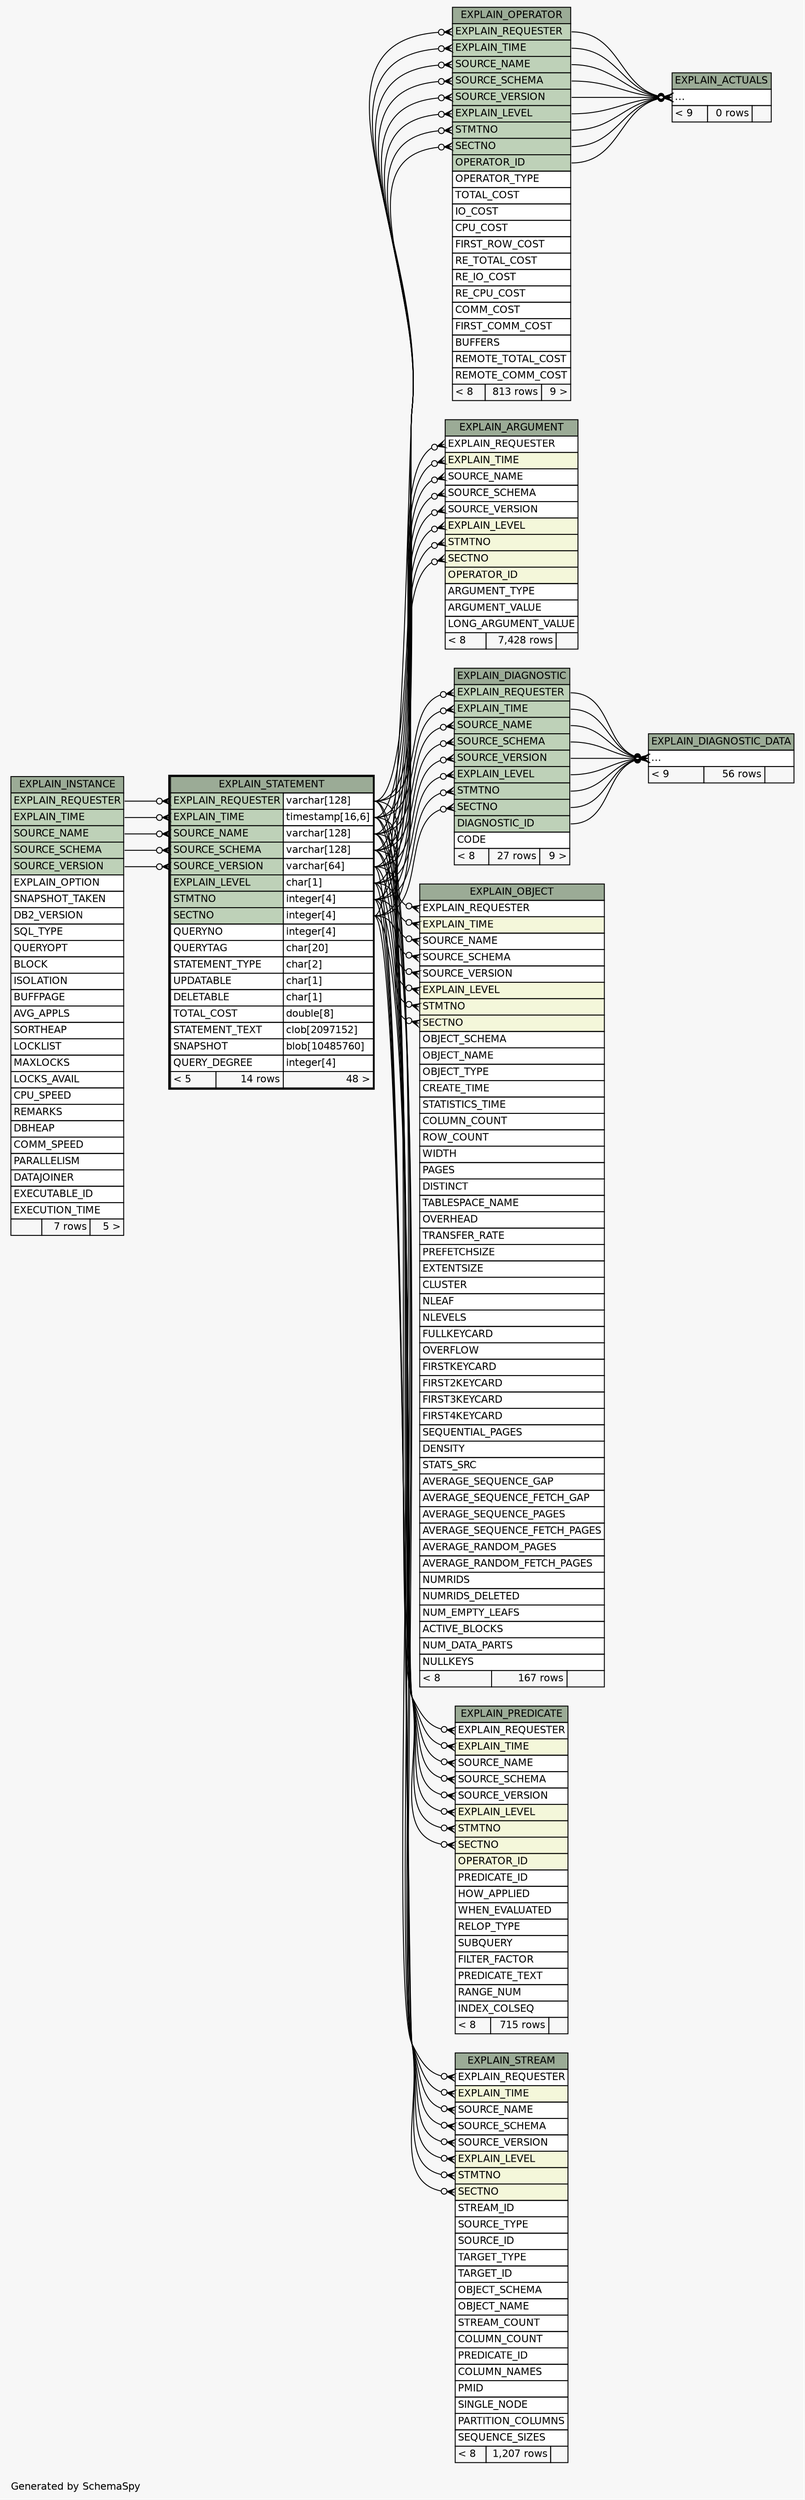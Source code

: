// dot 2.38.0 on Windows 10 10.0
// SchemaSpy rev Unknown
digraph "twoDegreesRelationshipsDiagram" {
  graph [
    rankdir="RL"
    bgcolor="#f7f7f7"
    label="\nGenerated by SchemaSpy"
    labeljust="l"
    nodesep="0.18"
    ranksep="0.46"
    fontname="Helvetica"
    fontsize="11"
  ];
  node [
    fontname="Helvetica"
    fontsize="11"
    shape="plaintext"
  ];
  edge [
    arrowsize="0.8"
  ];
  "EXPLAIN_ACTUALS":"elipses":w -> "EXPLAIN_OPERATOR":"EXPLAIN_LEVEL":e [arrowhead=none dir=back arrowtail=crowodot];
  "EXPLAIN_ACTUALS":"elipses":w -> "EXPLAIN_OPERATOR":"EXPLAIN_REQUESTER":e [arrowhead=none dir=back arrowtail=crowodot];
  "EXPLAIN_ACTUALS":"elipses":w -> "EXPLAIN_OPERATOR":"EXPLAIN_TIME":e [arrowhead=none dir=back arrowtail=crowodot];
  "EXPLAIN_ACTUALS":"elipses":w -> "EXPLAIN_OPERATOR":"OPERATOR_ID":e [arrowhead=none dir=back arrowtail=crowodot];
  "EXPLAIN_ACTUALS":"elipses":w -> "EXPLAIN_OPERATOR":"SECTNO":e [arrowhead=none dir=back arrowtail=crowodot];
  "EXPLAIN_ACTUALS":"elipses":w -> "EXPLAIN_OPERATOR":"SOURCE_NAME":e [arrowhead=none dir=back arrowtail=crowodot];
  "EXPLAIN_ACTUALS":"elipses":w -> "EXPLAIN_OPERATOR":"SOURCE_SCHEMA":e [arrowhead=none dir=back arrowtail=crowodot];
  "EXPLAIN_ACTUALS":"elipses":w -> "EXPLAIN_OPERATOR":"SOURCE_VERSION":e [arrowhead=none dir=back arrowtail=crowodot];
  "EXPLAIN_ACTUALS":"elipses":w -> "EXPLAIN_OPERATOR":"STMTNO":e [arrowhead=none dir=back arrowtail=crowodot];
  "EXPLAIN_ARGUMENT":"EXPLAIN_LEVEL":w -> "EXPLAIN_STATEMENT":"EXPLAIN_LEVEL.type":e [arrowhead=none dir=back arrowtail=crowodot];
  "EXPLAIN_ARGUMENT":"EXPLAIN_REQUESTER":w -> "EXPLAIN_STATEMENT":"EXPLAIN_REQUESTER.type":e [arrowhead=none dir=back arrowtail=crowodot];
  "EXPLAIN_ARGUMENT":"EXPLAIN_TIME":w -> "EXPLAIN_STATEMENT":"EXPLAIN_TIME.type":e [arrowhead=none dir=back arrowtail=crowodot];
  "EXPLAIN_ARGUMENT":"SECTNO":w -> "EXPLAIN_STATEMENT":"SECTNO.type":e [arrowhead=none dir=back arrowtail=crowodot];
  "EXPLAIN_ARGUMENT":"SOURCE_NAME":w -> "EXPLAIN_STATEMENT":"SOURCE_NAME.type":e [arrowhead=none dir=back arrowtail=crowodot];
  "EXPLAIN_ARGUMENT":"SOURCE_SCHEMA":w -> "EXPLAIN_STATEMENT":"SOURCE_SCHEMA.type":e [arrowhead=none dir=back arrowtail=crowodot];
  "EXPLAIN_ARGUMENT":"SOURCE_VERSION":w -> "EXPLAIN_STATEMENT":"SOURCE_VERSION.type":e [arrowhead=none dir=back arrowtail=crowodot];
  "EXPLAIN_ARGUMENT":"STMTNO":w -> "EXPLAIN_STATEMENT":"STMTNO.type":e [arrowhead=none dir=back arrowtail=crowodot];
  "EXPLAIN_DIAGNOSTIC":"EXPLAIN_LEVEL":w -> "EXPLAIN_STATEMENT":"EXPLAIN_LEVEL.type":e [arrowhead=none dir=back arrowtail=crowodot];
  "EXPLAIN_DIAGNOSTIC":"EXPLAIN_REQUESTER":w -> "EXPLAIN_STATEMENT":"EXPLAIN_REQUESTER.type":e [arrowhead=none dir=back arrowtail=crowodot];
  "EXPLAIN_DIAGNOSTIC":"EXPLAIN_TIME":w -> "EXPLAIN_STATEMENT":"EXPLAIN_TIME.type":e [arrowhead=none dir=back arrowtail=crowodot];
  "EXPLAIN_DIAGNOSTIC":"SECTNO":w -> "EXPLAIN_STATEMENT":"SECTNO.type":e [arrowhead=none dir=back arrowtail=crowodot];
  "EXPLAIN_DIAGNOSTIC":"SOURCE_NAME":w -> "EXPLAIN_STATEMENT":"SOURCE_NAME.type":e [arrowhead=none dir=back arrowtail=crowodot];
  "EXPLAIN_DIAGNOSTIC":"SOURCE_SCHEMA":w -> "EXPLAIN_STATEMENT":"SOURCE_SCHEMA.type":e [arrowhead=none dir=back arrowtail=crowodot];
  "EXPLAIN_DIAGNOSTIC":"SOURCE_VERSION":w -> "EXPLAIN_STATEMENT":"SOURCE_VERSION.type":e [arrowhead=none dir=back arrowtail=crowodot];
  "EXPLAIN_DIAGNOSTIC":"STMTNO":w -> "EXPLAIN_STATEMENT":"STMTNO.type":e [arrowhead=none dir=back arrowtail=crowodot];
  "EXPLAIN_DIAGNOSTIC_DATA":"elipses":w -> "EXPLAIN_DIAGNOSTIC":"DIAGNOSTIC_ID":e [arrowhead=none dir=back arrowtail=crowodot];
  "EXPLAIN_DIAGNOSTIC_DATA":"elipses":w -> "EXPLAIN_DIAGNOSTIC":"EXPLAIN_LEVEL":e [arrowhead=none dir=back arrowtail=crowodot];
  "EXPLAIN_DIAGNOSTIC_DATA":"elipses":w -> "EXPLAIN_DIAGNOSTIC":"EXPLAIN_REQUESTER":e [arrowhead=none dir=back arrowtail=crowodot];
  "EXPLAIN_DIAGNOSTIC_DATA":"elipses":w -> "EXPLAIN_DIAGNOSTIC":"EXPLAIN_TIME":e [arrowhead=none dir=back arrowtail=crowodot];
  "EXPLAIN_DIAGNOSTIC_DATA":"elipses":w -> "EXPLAIN_DIAGNOSTIC":"SECTNO":e [arrowhead=none dir=back arrowtail=crowodot];
  "EXPLAIN_DIAGNOSTIC_DATA":"elipses":w -> "EXPLAIN_DIAGNOSTIC":"SOURCE_NAME":e [arrowhead=none dir=back arrowtail=crowodot];
  "EXPLAIN_DIAGNOSTIC_DATA":"elipses":w -> "EXPLAIN_DIAGNOSTIC":"SOURCE_SCHEMA":e [arrowhead=none dir=back arrowtail=crowodot];
  "EXPLAIN_DIAGNOSTIC_DATA":"elipses":w -> "EXPLAIN_DIAGNOSTIC":"SOURCE_VERSION":e [arrowhead=none dir=back arrowtail=crowodot];
  "EXPLAIN_DIAGNOSTIC_DATA":"elipses":w -> "EXPLAIN_DIAGNOSTIC":"STMTNO":e [arrowhead=none dir=back arrowtail=crowodot];
  "EXPLAIN_OBJECT":"EXPLAIN_LEVEL":w -> "EXPLAIN_STATEMENT":"EXPLAIN_LEVEL.type":e [arrowhead=none dir=back arrowtail=crowodot];
  "EXPLAIN_OBJECT":"EXPLAIN_REQUESTER":w -> "EXPLAIN_STATEMENT":"EXPLAIN_REQUESTER.type":e [arrowhead=none dir=back arrowtail=crowodot];
  "EXPLAIN_OBJECT":"EXPLAIN_TIME":w -> "EXPLAIN_STATEMENT":"EXPLAIN_TIME.type":e [arrowhead=none dir=back arrowtail=crowodot];
  "EXPLAIN_OBJECT":"SECTNO":w -> "EXPLAIN_STATEMENT":"SECTNO.type":e [arrowhead=none dir=back arrowtail=crowodot];
  "EXPLAIN_OBJECT":"SOURCE_NAME":w -> "EXPLAIN_STATEMENT":"SOURCE_NAME.type":e [arrowhead=none dir=back arrowtail=crowodot];
  "EXPLAIN_OBJECT":"SOURCE_SCHEMA":w -> "EXPLAIN_STATEMENT":"SOURCE_SCHEMA.type":e [arrowhead=none dir=back arrowtail=crowodot];
  "EXPLAIN_OBJECT":"SOURCE_VERSION":w -> "EXPLAIN_STATEMENT":"SOURCE_VERSION.type":e [arrowhead=none dir=back arrowtail=crowodot];
  "EXPLAIN_OBJECT":"STMTNO":w -> "EXPLAIN_STATEMENT":"STMTNO.type":e [arrowhead=none dir=back arrowtail=crowodot];
  "EXPLAIN_OPERATOR":"EXPLAIN_LEVEL":w -> "EXPLAIN_STATEMENT":"EXPLAIN_LEVEL.type":e [arrowhead=none dir=back arrowtail=crowodot];
  "EXPLAIN_OPERATOR":"EXPLAIN_REQUESTER":w -> "EXPLAIN_STATEMENT":"EXPLAIN_REQUESTER.type":e [arrowhead=none dir=back arrowtail=crowodot];
  "EXPLAIN_OPERATOR":"EXPLAIN_TIME":w -> "EXPLAIN_STATEMENT":"EXPLAIN_TIME.type":e [arrowhead=none dir=back arrowtail=crowodot];
  "EXPLAIN_OPERATOR":"SECTNO":w -> "EXPLAIN_STATEMENT":"SECTNO.type":e [arrowhead=none dir=back arrowtail=crowodot];
  "EXPLAIN_OPERATOR":"SOURCE_NAME":w -> "EXPLAIN_STATEMENT":"SOURCE_NAME.type":e [arrowhead=none dir=back arrowtail=crowodot];
  "EXPLAIN_OPERATOR":"SOURCE_SCHEMA":w -> "EXPLAIN_STATEMENT":"SOURCE_SCHEMA.type":e [arrowhead=none dir=back arrowtail=crowodot];
  "EXPLAIN_OPERATOR":"SOURCE_VERSION":w -> "EXPLAIN_STATEMENT":"SOURCE_VERSION.type":e [arrowhead=none dir=back arrowtail=crowodot];
  "EXPLAIN_OPERATOR":"STMTNO":w -> "EXPLAIN_STATEMENT":"STMTNO.type":e [arrowhead=none dir=back arrowtail=crowodot];
  "EXPLAIN_PREDICATE":"EXPLAIN_LEVEL":w -> "EXPLAIN_STATEMENT":"EXPLAIN_LEVEL.type":e [arrowhead=none dir=back arrowtail=crowodot];
  "EXPLAIN_PREDICATE":"EXPLAIN_REQUESTER":w -> "EXPLAIN_STATEMENT":"EXPLAIN_REQUESTER.type":e [arrowhead=none dir=back arrowtail=crowodot];
  "EXPLAIN_PREDICATE":"EXPLAIN_TIME":w -> "EXPLAIN_STATEMENT":"EXPLAIN_TIME.type":e [arrowhead=none dir=back arrowtail=crowodot];
  "EXPLAIN_PREDICATE":"SECTNO":w -> "EXPLAIN_STATEMENT":"SECTNO.type":e [arrowhead=none dir=back arrowtail=crowodot];
  "EXPLAIN_PREDICATE":"SOURCE_NAME":w -> "EXPLAIN_STATEMENT":"SOURCE_NAME.type":e [arrowhead=none dir=back arrowtail=crowodot];
  "EXPLAIN_PREDICATE":"SOURCE_SCHEMA":w -> "EXPLAIN_STATEMENT":"SOURCE_SCHEMA.type":e [arrowhead=none dir=back arrowtail=crowodot];
  "EXPLAIN_PREDICATE":"SOURCE_VERSION":w -> "EXPLAIN_STATEMENT":"SOURCE_VERSION.type":e [arrowhead=none dir=back arrowtail=crowodot];
  "EXPLAIN_PREDICATE":"STMTNO":w -> "EXPLAIN_STATEMENT":"STMTNO.type":e [arrowhead=none dir=back arrowtail=crowodot];
  "EXPLAIN_STATEMENT":"EXPLAIN_REQUESTER":w -> "EXPLAIN_INSTANCE":"EXPLAIN_REQUESTER":e [arrowhead=none dir=back arrowtail=crowodot];
  "EXPLAIN_STATEMENT":"EXPLAIN_TIME":w -> "EXPLAIN_INSTANCE":"EXPLAIN_TIME":e [arrowhead=none dir=back arrowtail=crowodot];
  "EXPLAIN_STATEMENT":"SOURCE_NAME":w -> "EXPLAIN_INSTANCE":"SOURCE_NAME":e [arrowhead=none dir=back arrowtail=crowodot];
  "EXPLAIN_STATEMENT":"SOURCE_SCHEMA":w -> "EXPLAIN_INSTANCE":"SOURCE_SCHEMA":e [arrowhead=none dir=back arrowtail=crowodot];
  "EXPLAIN_STATEMENT":"SOURCE_VERSION":w -> "EXPLAIN_INSTANCE":"SOURCE_VERSION":e [arrowhead=none dir=back arrowtail=crowodot];
  "EXPLAIN_STREAM":"EXPLAIN_LEVEL":w -> "EXPLAIN_STATEMENT":"EXPLAIN_LEVEL.type":e [arrowhead=none dir=back arrowtail=crowodot];
  "EXPLAIN_STREAM":"EXPLAIN_REQUESTER":w -> "EXPLAIN_STATEMENT":"EXPLAIN_REQUESTER.type":e [arrowhead=none dir=back arrowtail=crowodot];
  "EXPLAIN_STREAM":"EXPLAIN_TIME":w -> "EXPLAIN_STATEMENT":"EXPLAIN_TIME.type":e [arrowhead=none dir=back arrowtail=crowodot];
  "EXPLAIN_STREAM":"SECTNO":w -> "EXPLAIN_STATEMENT":"SECTNO.type":e [arrowhead=none dir=back arrowtail=crowodot];
  "EXPLAIN_STREAM":"SOURCE_NAME":w -> "EXPLAIN_STATEMENT":"SOURCE_NAME.type":e [arrowhead=none dir=back arrowtail=crowodot];
  "EXPLAIN_STREAM":"SOURCE_SCHEMA":w -> "EXPLAIN_STATEMENT":"SOURCE_SCHEMA.type":e [arrowhead=none dir=back arrowtail=crowodot];
  "EXPLAIN_STREAM":"SOURCE_VERSION":w -> "EXPLAIN_STATEMENT":"SOURCE_VERSION.type":e [arrowhead=none dir=back arrowtail=crowodot];
  "EXPLAIN_STREAM":"STMTNO":w -> "EXPLAIN_STATEMENT":"STMTNO.type":e [arrowhead=none dir=back arrowtail=crowodot];
  "EXPLAIN_ACTUALS" [
    label=<
    <TABLE BORDER="0" CELLBORDER="1" CELLSPACING="0" BGCOLOR="#ffffff">
      <TR><TD COLSPAN="3" BGCOLOR="#9bab96" ALIGN="CENTER">EXPLAIN_ACTUALS</TD></TR>
      <TR><TD PORT="elipses" COLSPAN="3" ALIGN="LEFT">...</TD></TR>
      <TR><TD ALIGN="LEFT" BGCOLOR="#f7f7f7">&lt; 9</TD><TD ALIGN="RIGHT" BGCOLOR="#f7f7f7">0 rows</TD><TD ALIGN="RIGHT" BGCOLOR="#f7f7f7">  </TD></TR>
    </TABLE>>
    URL="EXPLAIN_ACTUALS.html"
    tooltip="EXPLAIN_ACTUALS"
  ];
  "EXPLAIN_ARGUMENT" [
    label=<
    <TABLE BORDER="0" CELLBORDER="1" CELLSPACING="0" BGCOLOR="#ffffff">
      <TR><TD COLSPAN="3" BGCOLOR="#9bab96" ALIGN="CENTER">EXPLAIN_ARGUMENT</TD></TR>
      <TR><TD PORT="EXPLAIN_REQUESTER" COLSPAN="3" ALIGN="LEFT">EXPLAIN_REQUESTER</TD></TR>
      <TR><TD PORT="EXPLAIN_TIME" COLSPAN="3" BGCOLOR="#f4f7da" ALIGN="LEFT">EXPLAIN_TIME</TD></TR>
      <TR><TD PORT="SOURCE_NAME" COLSPAN="3" ALIGN="LEFT">SOURCE_NAME</TD></TR>
      <TR><TD PORT="SOURCE_SCHEMA" COLSPAN="3" ALIGN="LEFT">SOURCE_SCHEMA</TD></TR>
      <TR><TD PORT="SOURCE_VERSION" COLSPAN="3" ALIGN="LEFT">SOURCE_VERSION</TD></TR>
      <TR><TD PORT="EXPLAIN_LEVEL" COLSPAN="3" BGCOLOR="#f4f7da" ALIGN="LEFT">EXPLAIN_LEVEL</TD></TR>
      <TR><TD PORT="STMTNO" COLSPAN="3" BGCOLOR="#f4f7da" ALIGN="LEFT">STMTNO</TD></TR>
      <TR><TD PORT="SECTNO" COLSPAN="3" BGCOLOR="#f4f7da" ALIGN="LEFT">SECTNO</TD></TR>
      <TR><TD PORT="OPERATOR_ID" COLSPAN="3" BGCOLOR="#f4f7da" ALIGN="LEFT">OPERATOR_ID</TD></TR>
      <TR><TD PORT="ARGUMENT_TYPE" COLSPAN="3" ALIGN="LEFT">ARGUMENT_TYPE</TD></TR>
      <TR><TD PORT="ARGUMENT_VALUE" COLSPAN="3" ALIGN="LEFT">ARGUMENT_VALUE</TD></TR>
      <TR><TD PORT="LONG_ARGUMENT_VALUE" COLSPAN="3" ALIGN="LEFT">LONG_ARGUMENT_VALUE</TD></TR>
      <TR><TD ALIGN="LEFT" BGCOLOR="#f7f7f7">&lt; 8</TD><TD ALIGN="RIGHT" BGCOLOR="#f7f7f7">7,428 rows</TD><TD ALIGN="RIGHT" BGCOLOR="#f7f7f7">  </TD></TR>
    </TABLE>>
    URL="EXPLAIN_ARGUMENT.html"
    tooltip="EXPLAIN_ARGUMENT"
  ];
  "EXPLAIN_DIAGNOSTIC" [
    label=<
    <TABLE BORDER="0" CELLBORDER="1" CELLSPACING="0" BGCOLOR="#ffffff">
      <TR><TD COLSPAN="3" BGCOLOR="#9bab96" ALIGN="CENTER">EXPLAIN_DIAGNOSTIC</TD></TR>
      <TR><TD PORT="EXPLAIN_REQUESTER" COLSPAN="3" BGCOLOR="#bed1b8" ALIGN="LEFT">EXPLAIN_REQUESTER</TD></TR>
      <TR><TD PORT="EXPLAIN_TIME" COLSPAN="3" BGCOLOR="#bed1b8" ALIGN="LEFT">EXPLAIN_TIME</TD></TR>
      <TR><TD PORT="SOURCE_NAME" COLSPAN="3" BGCOLOR="#bed1b8" ALIGN="LEFT">SOURCE_NAME</TD></TR>
      <TR><TD PORT="SOURCE_SCHEMA" COLSPAN="3" BGCOLOR="#bed1b8" ALIGN="LEFT">SOURCE_SCHEMA</TD></TR>
      <TR><TD PORT="SOURCE_VERSION" COLSPAN="3" BGCOLOR="#bed1b8" ALIGN="LEFT">SOURCE_VERSION</TD></TR>
      <TR><TD PORT="EXPLAIN_LEVEL" COLSPAN="3" BGCOLOR="#bed1b8" ALIGN="LEFT">EXPLAIN_LEVEL</TD></TR>
      <TR><TD PORT="STMTNO" COLSPAN="3" BGCOLOR="#bed1b8" ALIGN="LEFT">STMTNO</TD></TR>
      <TR><TD PORT="SECTNO" COLSPAN="3" BGCOLOR="#bed1b8" ALIGN="LEFT">SECTNO</TD></TR>
      <TR><TD PORT="DIAGNOSTIC_ID" COLSPAN="3" BGCOLOR="#bed1b8" ALIGN="LEFT">DIAGNOSTIC_ID</TD></TR>
      <TR><TD PORT="CODE" COLSPAN="3" ALIGN="LEFT">CODE</TD></TR>
      <TR><TD ALIGN="LEFT" BGCOLOR="#f7f7f7">&lt; 8</TD><TD ALIGN="RIGHT" BGCOLOR="#f7f7f7">27 rows</TD><TD ALIGN="RIGHT" BGCOLOR="#f7f7f7">9 &gt;</TD></TR>
    </TABLE>>
    URL="EXPLAIN_DIAGNOSTIC.html"
    tooltip="EXPLAIN_DIAGNOSTIC"
  ];
  "EXPLAIN_DIAGNOSTIC_DATA" [
    label=<
    <TABLE BORDER="0" CELLBORDER="1" CELLSPACING="0" BGCOLOR="#ffffff">
      <TR><TD COLSPAN="3" BGCOLOR="#9bab96" ALIGN="CENTER">EXPLAIN_DIAGNOSTIC_DATA</TD></TR>
      <TR><TD PORT="elipses" COLSPAN="3" ALIGN="LEFT">...</TD></TR>
      <TR><TD ALIGN="LEFT" BGCOLOR="#f7f7f7">&lt; 9</TD><TD ALIGN="RIGHT" BGCOLOR="#f7f7f7">56 rows</TD><TD ALIGN="RIGHT" BGCOLOR="#f7f7f7">  </TD></TR>
    </TABLE>>
    URL="EXPLAIN_DIAGNOSTIC_DATA.html"
    tooltip="EXPLAIN_DIAGNOSTIC_DATA"
  ];
  "EXPLAIN_INSTANCE" [
    label=<
    <TABLE BORDER="0" CELLBORDER="1" CELLSPACING="0" BGCOLOR="#ffffff">
      <TR><TD COLSPAN="3" BGCOLOR="#9bab96" ALIGN="CENTER">EXPLAIN_INSTANCE</TD></TR>
      <TR><TD PORT="EXPLAIN_REQUESTER" COLSPAN="3" BGCOLOR="#bed1b8" ALIGN="LEFT">EXPLAIN_REQUESTER</TD></TR>
      <TR><TD PORT="EXPLAIN_TIME" COLSPAN="3" BGCOLOR="#bed1b8" ALIGN="LEFT">EXPLAIN_TIME</TD></TR>
      <TR><TD PORT="SOURCE_NAME" COLSPAN="3" BGCOLOR="#bed1b8" ALIGN="LEFT">SOURCE_NAME</TD></TR>
      <TR><TD PORT="SOURCE_SCHEMA" COLSPAN="3" BGCOLOR="#bed1b8" ALIGN="LEFT">SOURCE_SCHEMA</TD></TR>
      <TR><TD PORT="SOURCE_VERSION" COLSPAN="3" BGCOLOR="#bed1b8" ALIGN="LEFT">SOURCE_VERSION</TD></TR>
      <TR><TD PORT="EXPLAIN_OPTION" COLSPAN="3" ALIGN="LEFT">EXPLAIN_OPTION</TD></TR>
      <TR><TD PORT="SNAPSHOT_TAKEN" COLSPAN="3" ALIGN="LEFT">SNAPSHOT_TAKEN</TD></TR>
      <TR><TD PORT="DB2_VERSION" COLSPAN="3" ALIGN="LEFT">DB2_VERSION</TD></TR>
      <TR><TD PORT="SQL_TYPE" COLSPAN="3" ALIGN="LEFT">SQL_TYPE</TD></TR>
      <TR><TD PORT="QUERYOPT" COLSPAN="3" ALIGN="LEFT">QUERYOPT</TD></TR>
      <TR><TD PORT="BLOCK" COLSPAN="3" ALIGN="LEFT">BLOCK</TD></TR>
      <TR><TD PORT="ISOLATION" COLSPAN="3" ALIGN="LEFT">ISOLATION</TD></TR>
      <TR><TD PORT="BUFFPAGE" COLSPAN="3" ALIGN="LEFT">BUFFPAGE</TD></TR>
      <TR><TD PORT="AVG_APPLS" COLSPAN="3" ALIGN="LEFT">AVG_APPLS</TD></TR>
      <TR><TD PORT="SORTHEAP" COLSPAN="3" ALIGN="LEFT">SORTHEAP</TD></TR>
      <TR><TD PORT="LOCKLIST" COLSPAN="3" ALIGN="LEFT">LOCKLIST</TD></TR>
      <TR><TD PORT="MAXLOCKS" COLSPAN="3" ALIGN="LEFT">MAXLOCKS</TD></TR>
      <TR><TD PORT="LOCKS_AVAIL" COLSPAN="3" ALIGN="LEFT">LOCKS_AVAIL</TD></TR>
      <TR><TD PORT="CPU_SPEED" COLSPAN="3" ALIGN="LEFT">CPU_SPEED</TD></TR>
      <TR><TD PORT="REMARKS" COLSPAN="3" ALIGN="LEFT">REMARKS</TD></TR>
      <TR><TD PORT="DBHEAP" COLSPAN="3" ALIGN="LEFT">DBHEAP</TD></TR>
      <TR><TD PORT="COMM_SPEED" COLSPAN="3" ALIGN="LEFT">COMM_SPEED</TD></TR>
      <TR><TD PORT="PARALLELISM" COLSPAN="3" ALIGN="LEFT">PARALLELISM</TD></TR>
      <TR><TD PORT="DATAJOINER" COLSPAN="3" ALIGN="LEFT">DATAJOINER</TD></TR>
      <TR><TD PORT="EXECUTABLE_ID" COLSPAN="3" ALIGN="LEFT">EXECUTABLE_ID</TD></TR>
      <TR><TD PORT="EXECUTION_TIME" COLSPAN="3" ALIGN="LEFT">EXECUTION_TIME</TD></TR>
      <TR><TD ALIGN="LEFT" BGCOLOR="#f7f7f7">  </TD><TD ALIGN="RIGHT" BGCOLOR="#f7f7f7">7 rows</TD><TD ALIGN="RIGHT" BGCOLOR="#f7f7f7">5 &gt;</TD></TR>
    </TABLE>>
    URL="EXPLAIN_INSTANCE.html"
    tooltip="EXPLAIN_INSTANCE"
  ];
  "EXPLAIN_OBJECT" [
    label=<
    <TABLE BORDER="0" CELLBORDER="1" CELLSPACING="0" BGCOLOR="#ffffff">
      <TR><TD COLSPAN="3" BGCOLOR="#9bab96" ALIGN="CENTER">EXPLAIN_OBJECT</TD></TR>
      <TR><TD PORT="EXPLAIN_REQUESTER" COLSPAN="3" ALIGN="LEFT">EXPLAIN_REQUESTER</TD></TR>
      <TR><TD PORT="EXPLAIN_TIME" COLSPAN="3" BGCOLOR="#f4f7da" ALIGN="LEFT">EXPLAIN_TIME</TD></TR>
      <TR><TD PORT="SOURCE_NAME" COLSPAN="3" ALIGN="LEFT">SOURCE_NAME</TD></TR>
      <TR><TD PORT="SOURCE_SCHEMA" COLSPAN="3" ALIGN="LEFT">SOURCE_SCHEMA</TD></TR>
      <TR><TD PORT="SOURCE_VERSION" COLSPAN="3" ALIGN="LEFT">SOURCE_VERSION</TD></TR>
      <TR><TD PORT="EXPLAIN_LEVEL" COLSPAN="3" BGCOLOR="#f4f7da" ALIGN="LEFT">EXPLAIN_LEVEL</TD></TR>
      <TR><TD PORT="STMTNO" COLSPAN="3" BGCOLOR="#f4f7da" ALIGN="LEFT">STMTNO</TD></TR>
      <TR><TD PORT="SECTNO" COLSPAN="3" BGCOLOR="#f4f7da" ALIGN="LEFT">SECTNO</TD></TR>
      <TR><TD PORT="OBJECT_SCHEMA" COLSPAN="3" ALIGN="LEFT">OBJECT_SCHEMA</TD></TR>
      <TR><TD PORT="OBJECT_NAME" COLSPAN="3" ALIGN="LEFT">OBJECT_NAME</TD></TR>
      <TR><TD PORT="OBJECT_TYPE" COLSPAN="3" ALIGN="LEFT">OBJECT_TYPE</TD></TR>
      <TR><TD PORT="CREATE_TIME" COLSPAN="3" ALIGN="LEFT">CREATE_TIME</TD></TR>
      <TR><TD PORT="STATISTICS_TIME" COLSPAN="3" ALIGN="LEFT">STATISTICS_TIME</TD></TR>
      <TR><TD PORT="COLUMN_COUNT" COLSPAN="3" ALIGN="LEFT">COLUMN_COUNT</TD></TR>
      <TR><TD PORT="ROW_COUNT" COLSPAN="3" ALIGN="LEFT">ROW_COUNT</TD></TR>
      <TR><TD PORT="WIDTH" COLSPAN="3" ALIGN="LEFT">WIDTH</TD></TR>
      <TR><TD PORT="PAGES" COLSPAN="3" ALIGN="LEFT">PAGES</TD></TR>
      <TR><TD PORT="DISTINCT" COLSPAN="3" ALIGN="LEFT">DISTINCT</TD></TR>
      <TR><TD PORT="TABLESPACE_NAME" COLSPAN="3" ALIGN="LEFT">TABLESPACE_NAME</TD></TR>
      <TR><TD PORT="OVERHEAD" COLSPAN="3" ALIGN="LEFT">OVERHEAD</TD></TR>
      <TR><TD PORT="TRANSFER_RATE" COLSPAN="3" ALIGN="LEFT">TRANSFER_RATE</TD></TR>
      <TR><TD PORT="PREFETCHSIZE" COLSPAN="3" ALIGN="LEFT">PREFETCHSIZE</TD></TR>
      <TR><TD PORT="EXTENTSIZE" COLSPAN="3" ALIGN="LEFT">EXTENTSIZE</TD></TR>
      <TR><TD PORT="CLUSTER" COLSPAN="3" ALIGN="LEFT">CLUSTER</TD></TR>
      <TR><TD PORT="NLEAF" COLSPAN="3" ALIGN="LEFT">NLEAF</TD></TR>
      <TR><TD PORT="NLEVELS" COLSPAN="3" ALIGN="LEFT">NLEVELS</TD></TR>
      <TR><TD PORT="FULLKEYCARD" COLSPAN="3" ALIGN="LEFT">FULLKEYCARD</TD></TR>
      <TR><TD PORT="OVERFLOW" COLSPAN="3" ALIGN="LEFT">OVERFLOW</TD></TR>
      <TR><TD PORT="FIRSTKEYCARD" COLSPAN="3" ALIGN="LEFT">FIRSTKEYCARD</TD></TR>
      <TR><TD PORT="FIRST2KEYCARD" COLSPAN="3" ALIGN="LEFT">FIRST2KEYCARD</TD></TR>
      <TR><TD PORT="FIRST3KEYCARD" COLSPAN="3" ALIGN="LEFT">FIRST3KEYCARD</TD></TR>
      <TR><TD PORT="FIRST4KEYCARD" COLSPAN="3" ALIGN="LEFT">FIRST4KEYCARD</TD></TR>
      <TR><TD PORT="SEQUENTIAL_PAGES" COLSPAN="3" ALIGN="LEFT">SEQUENTIAL_PAGES</TD></TR>
      <TR><TD PORT="DENSITY" COLSPAN="3" ALIGN="LEFT">DENSITY</TD></TR>
      <TR><TD PORT="STATS_SRC" COLSPAN="3" ALIGN="LEFT">STATS_SRC</TD></TR>
      <TR><TD PORT="AVERAGE_SEQUENCE_GAP" COLSPAN="3" ALIGN="LEFT">AVERAGE_SEQUENCE_GAP</TD></TR>
      <TR><TD PORT="AVERAGE_SEQUENCE_FETCH_GAP" COLSPAN="3" ALIGN="LEFT">AVERAGE_SEQUENCE_FETCH_GAP</TD></TR>
      <TR><TD PORT="AVERAGE_SEQUENCE_PAGES" COLSPAN="3" ALIGN="LEFT">AVERAGE_SEQUENCE_PAGES</TD></TR>
      <TR><TD PORT="AVERAGE_SEQUENCE_FETCH_PAGES" COLSPAN="3" ALIGN="LEFT">AVERAGE_SEQUENCE_FETCH_PAGES</TD></TR>
      <TR><TD PORT="AVERAGE_RANDOM_PAGES" COLSPAN="3" ALIGN="LEFT">AVERAGE_RANDOM_PAGES</TD></TR>
      <TR><TD PORT="AVERAGE_RANDOM_FETCH_PAGES" COLSPAN="3" ALIGN="LEFT">AVERAGE_RANDOM_FETCH_PAGES</TD></TR>
      <TR><TD PORT="NUMRIDS" COLSPAN="3" ALIGN="LEFT">NUMRIDS</TD></TR>
      <TR><TD PORT="NUMRIDS_DELETED" COLSPAN="3" ALIGN="LEFT">NUMRIDS_DELETED</TD></TR>
      <TR><TD PORT="NUM_EMPTY_LEAFS" COLSPAN="3" ALIGN="LEFT">NUM_EMPTY_LEAFS</TD></TR>
      <TR><TD PORT="ACTIVE_BLOCKS" COLSPAN="3" ALIGN="LEFT">ACTIVE_BLOCKS</TD></TR>
      <TR><TD PORT="NUM_DATA_PARTS" COLSPAN="3" ALIGN="LEFT">NUM_DATA_PARTS</TD></TR>
      <TR><TD PORT="NULLKEYS" COLSPAN="3" ALIGN="LEFT">NULLKEYS</TD></TR>
      <TR><TD ALIGN="LEFT" BGCOLOR="#f7f7f7">&lt; 8</TD><TD ALIGN="RIGHT" BGCOLOR="#f7f7f7">167 rows</TD><TD ALIGN="RIGHT" BGCOLOR="#f7f7f7">  </TD></TR>
    </TABLE>>
    URL="EXPLAIN_OBJECT.html"
    tooltip="EXPLAIN_OBJECT"
  ];
  "EXPLAIN_OPERATOR" [
    label=<
    <TABLE BORDER="0" CELLBORDER="1" CELLSPACING="0" BGCOLOR="#ffffff">
      <TR><TD COLSPAN="3" BGCOLOR="#9bab96" ALIGN="CENTER">EXPLAIN_OPERATOR</TD></TR>
      <TR><TD PORT="EXPLAIN_REQUESTER" COLSPAN="3" BGCOLOR="#bed1b8" ALIGN="LEFT">EXPLAIN_REQUESTER</TD></TR>
      <TR><TD PORT="EXPLAIN_TIME" COLSPAN="3" BGCOLOR="#bed1b8" ALIGN="LEFT">EXPLAIN_TIME</TD></TR>
      <TR><TD PORT="SOURCE_NAME" COLSPAN="3" BGCOLOR="#bed1b8" ALIGN="LEFT">SOURCE_NAME</TD></TR>
      <TR><TD PORT="SOURCE_SCHEMA" COLSPAN="3" BGCOLOR="#bed1b8" ALIGN="LEFT">SOURCE_SCHEMA</TD></TR>
      <TR><TD PORT="SOURCE_VERSION" COLSPAN="3" BGCOLOR="#bed1b8" ALIGN="LEFT">SOURCE_VERSION</TD></TR>
      <TR><TD PORT="EXPLAIN_LEVEL" COLSPAN="3" BGCOLOR="#bed1b8" ALIGN="LEFT">EXPLAIN_LEVEL</TD></TR>
      <TR><TD PORT="STMTNO" COLSPAN="3" BGCOLOR="#bed1b8" ALIGN="LEFT">STMTNO</TD></TR>
      <TR><TD PORT="SECTNO" COLSPAN="3" BGCOLOR="#bed1b8" ALIGN="LEFT">SECTNO</TD></TR>
      <TR><TD PORT="OPERATOR_ID" COLSPAN="3" BGCOLOR="#bed1b8" ALIGN="LEFT">OPERATOR_ID</TD></TR>
      <TR><TD PORT="OPERATOR_TYPE" COLSPAN="3" ALIGN="LEFT">OPERATOR_TYPE</TD></TR>
      <TR><TD PORT="TOTAL_COST" COLSPAN="3" ALIGN="LEFT">TOTAL_COST</TD></TR>
      <TR><TD PORT="IO_COST" COLSPAN="3" ALIGN="LEFT">IO_COST</TD></TR>
      <TR><TD PORT="CPU_COST" COLSPAN="3" ALIGN="LEFT">CPU_COST</TD></TR>
      <TR><TD PORT="FIRST_ROW_COST" COLSPAN="3" ALIGN="LEFT">FIRST_ROW_COST</TD></TR>
      <TR><TD PORT="RE_TOTAL_COST" COLSPAN="3" ALIGN="LEFT">RE_TOTAL_COST</TD></TR>
      <TR><TD PORT="RE_IO_COST" COLSPAN="3" ALIGN="LEFT">RE_IO_COST</TD></TR>
      <TR><TD PORT="RE_CPU_COST" COLSPAN="3" ALIGN="LEFT">RE_CPU_COST</TD></TR>
      <TR><TD PORT="COMM_COST" COLSPAN="3" ALIGN="LEFT">COMM_COST</TD></TR>
      <TR><TD PORT="FIRST_COMM_COST" COLSPAN="3" ALIGN="LEFT">FIRST_COMM_COST</TD></TR>
      <TR><TD PORT="BUFFERS" COLSPAN="3" ALIGN="LEFT">BUFFERS</TD></TR>
      <TR><TD PORT="REMOTE_TOTAL_COST" COLSPAN="3" ALIGN="LEFT">REMOTE_TOTAL_COST</TD></TR>
      <TR><TD PORT="REMOTE_COMM_COST" COLSPAN="3" ALIGN="LEFT">REMOTE_COMM_COST</TD></TR>
      <TR><TD ALIGN="LEFT" BGCOLOR="#f7f7f7">&lt; 8</TD><TD ALIGN="RIGHT" BGCOLOR="#f7f7f7">813 rows</TD><TD ALIGN="RIGHT" BGCOLOR="#f7f7f7">9 &gt;</TD></TR>
    </TABLE>>
    URL="EXPLAIN_OPERATOR.html"
    tooltip="EXPLAIN_OPERATOR"
  ];
  "EXPLAIN_PREDICATE" [
    label=<
    <TABLE BORDER="0" CELLBORDER="1" CELLSPACING="0" BGCOLOR="#ffffff">
      <TR><TD COLSPAN="3" BGCOLOR="#9bab96" ALIGN="CENTER">EXPLAIN_PREDICATE</TD></TR>
      <TR><TD PORT="EXPLAIN_REQUESTER" COLSPAN="3" ALIGN="LEFT">EXPLAIN_REQUESTER</TD></TR>
      <TR><TD PORT="EXPLAIN_TIME" COLSPAN="3" BGCOLOR="#f4f7da" ALIGN="LEFT">EXPLAIN_TIME</TD></TR>
      <TR><TD PORT="SOURCE_NAME" COLSPAN="3" ALIGN="LEFT">SOURCE_NAME</TD></TR>
      <TR><TD PORT="SOURCE_SCHEMA" COLSPAN="3" ALIGN="LEFT">SOURCE_SCHEMA</TD></TR>
      <TR><TD PORT="SOURCE_VERSION" COLSPAN="3" ALIGN="LEFT">SOURCE_VERSION</TD></TR>
      <TR><TD PORT="EXPLAIN_LEVEL" COLSPAN="3" BGCOLOR="#f4f7da" ALIGN="LEFT">EXPLAIN_LEVEL</TD></TR>
      <TR><TD PORT="STMTNO" COLSPAN="3" BGCOLOR="#f4f7da" ALIGN="LEFT">STMTNO</TD></TR>
      <TR><TD PORT="SECTNO" COLSPAN="3" BGCOLOR="#f4f7da" ALIGN="LEFT">SECTNO</TD></TR>
      <TR><TD PORT="OPERATOR_ID" COLSPAN="3" BGCOLOR="#f4f7da" ALIGN="LEFT">OPERATOR_ID</TD></TR>
      <TR><TD PORT="PREDICATE_ID" COLSPAN="3" ALIGN="LEFT">PREDICATE_ID</TD></TR>
      <TR><TD PORT="HOW_APPLIED" COLSPAN="3" ALIGN="LEFT">HOW_APPLIED</TD></TR>
      <TR><TD PORT="WHEN_EVALUATED" COLSPAN="3" ALIGN="LEFT">WHEN_EVALUATED</TD></TR>
      <TR><TD PORT="RELOP_TYPE" COLSPAN="3" ALIGN="LEFT">RELOP_TYPE</TD></TR>
      <TR><TD PORT="SUBQUERY" COLSPAN="3" ALIGN="LEFT">SUBQUERY</TD></TR>
      <TR><TD PORT="FILTER_FACTOR" COLSPAN="3" ALIGN="LEFT">FILTER_FACTOR</TD></TR>
      <TR><TD PORT="PREDICATE_TEXT" COLSPAN="3" ALIGN="LEFT">PREDICATE_TEXT</TD></TR>
      <TR><TD PORT="RANGE_NUM" COLSPAN="3" ALIGN="LEFT">RANGE_NUM</TD></TR>
      <TR><TD PORT="INDEX_COLSEQ" COLSPAN="3" ALIGN="LEFT">INDEX_COLSEQ</TD></TR>
      <TR><TD ALIGN="LEFT" BGCOLOR="#f7f7f7">&lt; 8</TD><TD ALIGN="RIGHT" BGCOLOR="#f7f7f7">715 rows</TD><TD ALIGN="RIGHT" BGCOLOR="#f7f7f7">  </TD></TR>
    </TABLE>>
    URL="EXPLAIN_PREDICATE.html"
    tooltip="EXPLAIN_PREDICATE"
  ];
  "EXPLAIN_STATEMENT" [
    label=<
    <TABLE BORDER="2" CELLBORDER="1" CELLSPACING="0" BGCOLOR="#ffffff">
      <TR><TD COLSPAN="3" BGCOLOR="#9bab96" ALIGN="CENTER">EXPLAIN_STATEMENT</TD></TR>
      <TR><TD PORT="EXPLAIN_REQUESTER" COLSPAN="2" BGCOLOR="#bed1b8" ALIGN="LEFT">EXPLAIN_REQUESTER</TD><TD PORT="EXPLAIN_REQUESTER.type" ALIGN="LEFT">varchar[128]</TD></TR>
      <TR><TD PORT="EXPLAIN_TIME" COLSPAN="2" BGCOLOR="#bed1b8" ALIGN="LEFT">EXPLAIN_TIME</TD><TD PORT="EXPLAIN_TIME.type" ALIGN="LEFT">timestamp[16,6]</TD></TR>
      <TR><TD PORT="SOURCE_NAME" COLSPAN="2" BGCOLOR="#bed1b8" ALIGN="LEFT">SOURCE_NAME</TD><TD PORT="SOURCE_NAME.type" ALIGN="LEFT">varchar[128]</TD></TR>
      <TR><TD PORT="SOURCE_SCHEMA" COLSPAN="2" BGCOLOR="#bed1b8" ALIGN="LEFT">SOURCE_SCHEMA</TD><TD PORT="SOURCE_SCHEMA.type" ALIGN="LEFT">varchar[128]</TD></TR>
      <TR><TD PORT="SOURCE_VERSION" COLSPAN="2" BGCOLOR="#bed1b8" ALIGN="LEFT">SOURCE_VERSION</TD><TD PORT="SOURCE_VERSION.type" ALIGN="LEFT">varchar[64]</TD></TR>
      <TR><TD PORT="EXPLAIN_LEVEL" COLSPAN="2" BGCOLOR="#bed1b8" ALIGN="LEFT">EXPLAIN_LEVEL</TD><TD PORT="EXPLAIN_LEVEL.type" ALIGN="LEFT">char[1]</TD></TR>
      <TR><TD PORT="STMTNO" COLSPAN="2" BGCOLOR="#bed1b8" ALIGN="LEFT">STMTNO</TD><TD PORT="STMTNO.type" ALIGN="LEFT">integer[4]</TD></TR>
      <TR><TD PORT="SECTNO" COLSPAN="2" BGCOLOR="#bed1b8" ALIGN="LEFT">SECTNO</TD><TD PORT="SECTNO.type" ALIGN="LEFT">integer[4]</TD></TR>
      <TR><TD PORT="QUERYNO" COLSPAN="2" ALIGN="LEFT">QUERYNO</TD><TD PORT="QUERYNO.type" ALIGN="LEFT">integer[4]</TD></TR>
      <TR><TD PORT="QUERYTAG" COLSPAN="2" ALIGN="LEFT">QUERYTAG</TD><TD PORT="QUERYTAG.type" ALIGN="LEFT">char[20]</TD></TR>
      <TR><TD PORT="STATEMENT_TYPE" COLSPAN="2" ALIGN="LEFT">STATEMENT_TYPE</TD><TD PORT="STATEMENT_TYPE.type" ALIGN="LEFT">char[2]</TD></TR>
      <TR><TD PORT="UPDATABLE" COLSPAN="2" ALIGN="LEFT">UPDATABLE</TD><TD PORT="UPDATABLE.type" ALIGN="LEFT">char[1]</TD></TR>
      <TR><TD PORT="DELETABLE" COLSPAN="2" ALIGN="LEFT">DELETABLE</TD><TD PORT="DELETABLE.type" ALIGN="LEFT">char[1]</TD></TR>
      <TR><TD PORT="TOTAL_COST" COLSPAN="2" ALIGN="LEFT">TOTAL_COST</TD><TD PORT="TOTAL_COST.type" ALIGN="LEFT">double[8]</TD></TR>
      <TR><TD PORT="STATEMENT_TEXT" COLSPAN="2" ALIGN="LEFT">STATEMENT_TEXT</TD><TD PORT="STATEMENT_TEXT.type" ALIGN="LEFT">clob[2097152]</TD></TR>
      <TR><TD PORT="SNAPSHOT" COLSPAN="2" ALIGN="LEFT">SNAPSHOT</TD><TD PORT="SNAPSHOT.type" ALIGN="LEFT">blob[10485760]</TD></TR>
      <TR><TD PORT="QUERY_DEGREE" COLSPAN="2" ALIGN="LEFT">QUERY_DEGREE</TD><TD PORT="QUERY_DEGREE.type" ALIGN="LEFT">integer[4]</TD></TR>
      <TR><TD ALIGN="LEFT" BGCOLOR="#f7f7f7">&lt; 5</TD><TD ALIGN="RIGHT" BGCOLOR="#f7f7f7">14 rows</TD><TD ALIGN="RIGHT" BGCOLOR="#f7f7f7">48 &gt;</TD></TR>
    </TABLE>>
    URL="EXPLAIN_STATEMENT.html"
    tooltip="EXPLAIN_STATEMENT"
  ];
  "EXPLAIN_STREAM" [
    label=<
    <TABLE BORDER="0" CELLBORDER="1" CELLSPACING="0" BGCOLOR="#ffffff">
      <TR><TD COLSPAN="3" BGCOLOR="#9bab96" ALIGN="CENTER">EXPLAIN_STREAM</TD></TR>
      <TR><TD PORT="EXPLAIN_REQUESTER" COLSPAN="3" ALIGN="LEFT">EXPLAIN_REQUESTER</TD></TR>
      <TR><TD PORT="EXPLAIN_TIME" COLSPAN="3" BGCOLOR="#f4f7da" ALIGN="LEFT">EXPLAIN_TIME</TD></TR>
      <TR><TD PORT="SOURCE_NAME" COLSPAN="3" ALIGN="LEFT">SOURCE_NAME</TD></TR>
      <TR><TD PORT="SOURCE_SCHEMA" COLSPAN="3" ALIGN="LEFT">SOURCE_SCHEMA</TD></TR>
      <TR><TD PORT="SOURCE_VERSION" COLSPAN="3" ALIGN="LEFT">SOURCE_VERSION</TD></TR>
      <TR><TD PORT="EXPLAIN_LEVEL" COLSPAN="3" BGCOLOR="#f4f7da" ALIGN="LEFT">EXPLAIN_LEVEL</TD></TR>
      <TR><TD PORT="STMTNO" COLSPAN="3" BGCOLOR="#f4f7da" ALIGN="LEFT">STMTNO</TD></TR>
      <TR><TD PORT="SECTNO" COLSPAN="3" BGCOLOR="#f4f7da" ALIGN="LEFT">SECTNO</TD></TR>
      <TR><TD PORT="STREAM_ID" COLSPAN="3" ALIGN="LEFT">STREAM_ID</TD></TR>
      <TR><TD PORT="SOURCE_TYPE" COLSPAN="3" ALIGN="LEFT">SOURCE_TYPE</TD></TR>
      <TR><TD PORT="SOURCE_ID" COLSPAN="3" ALIGN="LEFT">SOURCE_ID</TD></TR>
      <TR><TD PORT="TARGET_TYPE" COLSPAN="3" ALIGN="LEFT">TARGET_TYPE</TD></TR>
      <TR><TD PORT="TARGET_ID" COLSPAN="3" ALIGN="LEFT">TARGET_ID</TD></TR>
      <TR><TD PORT="OBJECT_SCHEMA" COLSPAN="3" ALIGN="LEFT">OBJECT_SCHEMA</TD></TR>
      <TR><TD PORT="OBJECT_NAME" COLSPAN="3" ALIGN="LEFT">OBJECT_NAME</TD></TR>
      <TR><TD PORT="STREAM_COUNT" COLSPAN="3" ALIGN="LEFT">STREAM_COUNT</TD></TR>
      <TR><TD PORT="COLUMN_COUNT" COLSPAN="3" ALIGN="LEFT">COLUMN_COUNT</TD></TR>
      <TR><TD PORT="PREDICATE_ID" COLSPAN="3" ALIGN="LEFT">PREDICATE_ID</TD></TR>
      <TR><TD PORT="COLUMN_NAMES" COLSPAN="3" ALIGN="LEFT">COLUMN_NAMES</TD></TR>
      <TR><TD PORT="PMID" COLSPAN="3" ALIGN="LEFT">PMID</TD></TR>
      <TR><TD PORT="SINGLE_NODE" COLSPAN="3" ALIGN="LEFT">SINGLE_NODE</TD></TR>
      <TR><TD PORT="PARTITION_COLUMNS" COLSPAN="3" ALIGN="LEFT">PARTITION_COLUMNS</TD></TR>
      <TR><TD PORT="SEQUENCE_SIZES" COLSPAN="3" ALIGN="LEFT">SEQUENCE_SIZES</TD></TR>
      <TR><TD ALIGN="LEFT" BGCOLOR="#f7f7f7">&lt; 8</TD><TD ALIGN="RIGHT" BGCOLOR="#f7f7f7">1,207 rows</TD><TD ALIGN="RIGHT" BGCOLOR="#f7f7f7">  </TD></TR>
    </TABLE>>
    URL="EXPLAIN_STREAM.html"
    tooltip="EXPLAIN_STREAM"
  ];
}
